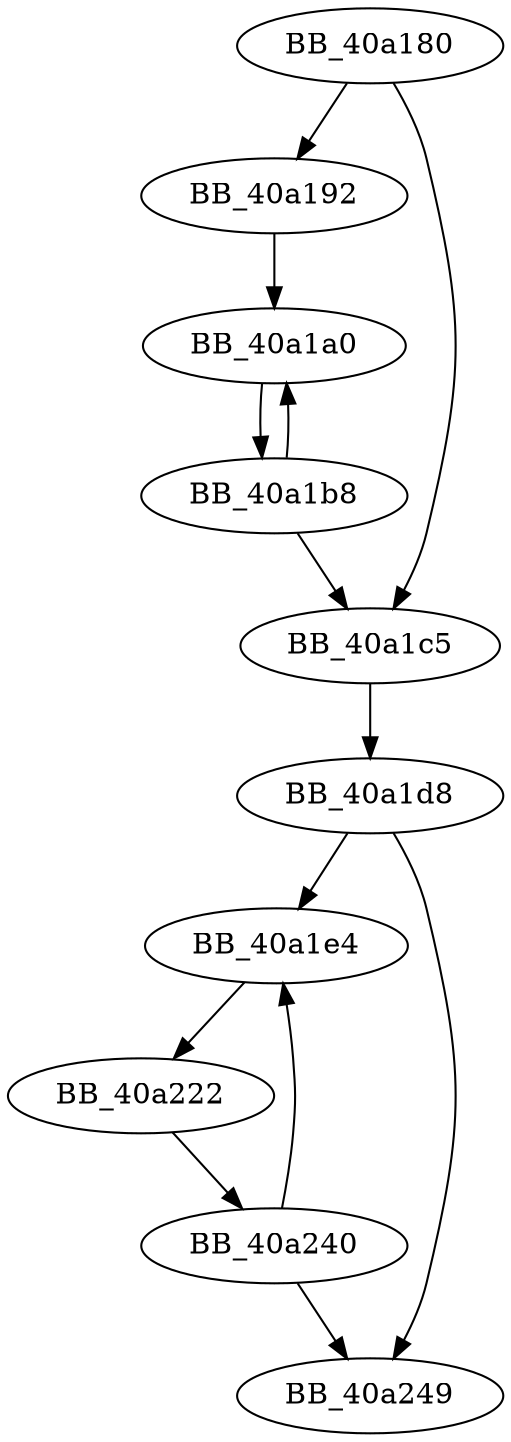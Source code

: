 DiGraph sub_40A180{
BB_40a180->BB_40a192
BB_40a180->BB_40a1c5
BB_40a192->BB_40a1a0
BB_40a1a0->BB_40a1b8
BB_40a1b8->BB_40a1a0
BB_40a1b8->BB_40a1c5
BB_40a1c5->BB_40a1d8
BB_40a1d8->BB_40a1e4
BB_40a1d8->BB_40a249
BB_40a1e4->BB_40a222
BB_40a222->BB_40a240
BB_40a240->BB_40a1e4
BB_40a240->BB_40a249
}
